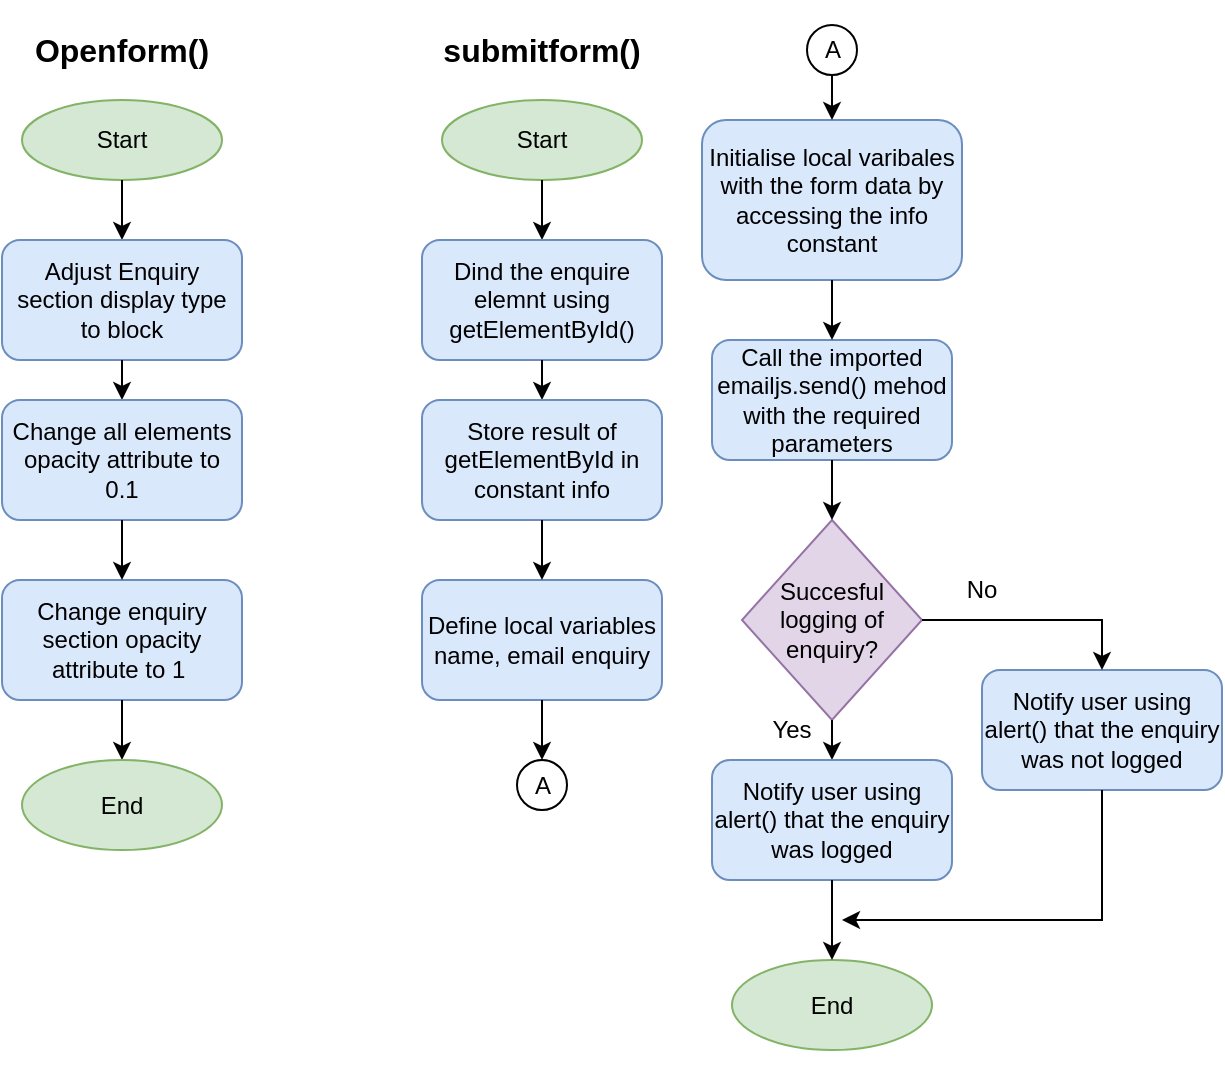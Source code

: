 <mxfile version="22.0.2" type="device">
  <diagram name="Page-1" id="gIxx88ysJHSLrIaUWMS7">
    <mxGraphModel dx="1400" dy="2061" grid="1" gridSize="10" guides="1" tooltips="1" connect="1" arrows="1" fold="1" page="1" pageScale="1" pageWidth="827" pageHeight="1169" math="0" shadow="0">
      <root>
        <mxCell id="0" />
        <mxCell id="1" parent="0" />
        <mxCell id="-Q8624mswjZ05V7US0P7-1" value="Start" style="ellipse;whiteSpace=wrap;html=1;fillColor=#d5e8d4;strokeColor=#82b366;" parent="1" vertex="1">
          <mxGeometry x="50" y="20" width="100" height="40" as="geometry" />
        </mxCell>
        <mxCell id="-Q8624mswjZ05V7US0P7-2" value="" style="endArrow=classic;html=1;rounded=0;exitX=0.5;exitY=1;exitDx=0;exitDy=0;" parent="1" source="-Q8624mswjZ05V7US0P7-1" edge="1">
          <mxGeometry width="50" height="50" relative="1" as="geometry">
            <mxPoint x="190" y="110" as="sourcePoint" />
            <mxPoint x="100" y="90" as="targetPoint" />
          </mxGeometry>
        </mxCell>
        <mxCell id="-Q8624mswjZ05V7US0P7-3" value="Adjust Enquiry section display type to block" style="rounded=1;whiteSpace=wrap;html=1;fillColor=#dae8fc;strokeColor=#6c8ebf;" parent="1" vertex="1">
          <mxGeometry x="40" y="90" width="120" height="60" as="geometry" />
        </mxCell>
        <mxCell id="-Q8624mswjZ05V7US0P7-4" value="" style="endArrow=classic;html=1;rounded=0;exitX=0.5;exitY=1;exitDx=0;exitDy=0;" parent="1" source="-Q8624mswjZ05V7US0P7-3" edge="1">
          <mxGeometry width="50" height="50" relative="1" as="geometry">
            <mxPoint x="190" y="220" as="sourcePoint" />
            <mxPoint x="100" y="170" as="targetPoint" />
          </mxGeometry>
        </mxCell>
        <mxCell id="-Q8624mswjZ05V7US0P7-5" value="Change all elements opacity attribute to 0.1" style="rounded=1;whiteSpace=wrap;html=1;fillColor=#dae8fc;strokeColor=#6c8ebf;" parent="1" vertex="1">
          <mxGeometry x="40" y="170" width="120" height="60" as="geometry" />
        </mxCell>
        <mxCell id="-Q8624mswjZ05V7US0P7-6" value="Change enquiry section opacity attribute to 1&amp;nbsp;" style="rounded=1;whiteSpace=wrap;html=1;fillColor=#dae8fc;strokeColor=#6c8ebf;" parent="1" vertex="1">
          <mxGeometry x="40" y="260" width="120" height="60" as="geometry" />
        </mxCell>
        <mxCell id="-Q8624mswjZ05V7US0P7-7" value="" style="endArrow=classic;html=1;rounded=0;exitX=0.5;exitY=1;exitDx=0;exitDy=0;" parent="1" source="-Q8624mswjZ05V7US0P7-5" edge="1">
          <mxGeometry width="50" height="50" relative="1" as="geometry">
            <mxPoint x="190" y="220" as="sourcePoint" />
            <mxPoint x="100" y="260" as="targetPoint" />
          </mxGeometry>
        </mxCell>
        <mxCell id="-Q8624mswjZ05V7US0P7-9" value="" style="endArrow=classic;html=1;rounded=0;exitX=0.5;exitY=1;exitDx=0;exitDy=0;" parent="1" source="-Q8624mswjZ05V7US0P7-6" edge="1">
          <mxGeometry width="50" height="50" relative="1" as="geometry">
            <mxPoint x="190" y="290" as="sourcePoint" />
            <mxPoint x="100" y="350" as="targetPoint" />
          </mxGeometry>
        </mxCell>
        <mxCell id="-Q8624mswjZ05V7US0P7-10" value="End" style="ellipse;whiteSpace=wrap;html=1;fillColor=#d5e8d4;strokeColor=#82b366;" parent="1" vertex="1">
          <mxGeometry x="50" y="350" width="100" height="45" as="geometry" />
        </mxCell>
        <mxCell id="-Q8624mswjZ05V7US0P7-11" value="&lt;b&gt;&lt;font style=&quot;font-size: 16px;&quot;&gt;Openform()&lt;/font&gt;&lt;/b&gt;" style="text;html=1;strokeColor=none;fillColor=none;align=center;verticalAlign=middle;whiteSpace=wrap;rounded=0;" parent="1" vertex="1">
          <mxGeometry x="55" y="-30" width="90" height="50" as="geometry" />
        </mxCell>
        <mxCell id="-Q8624mswjZ05V7US0P7-12" value="&lt;b&gt;&lt;font style=&quot;font-size: 16px;&quot;&gt;submitform()&lt;/font&gt;&lt;/b&gt;" style="text;html=1;strokeColor=none;fillColor=none;align=center;verticalAlign=middle;whiteSpace=wrap;rounded=0;" parent="1" vertex="1">
          <mxGeometry x="255" y="-30" width="110" height="50" as="geometry" />
        </mxCell>
        <mxCell id="-Q8624mswjZ05V7US0P7-13" value="Start" style="ellipse;whiteSpace=wrap;html=1;fillColor=#d5e8d4;strokeColor=#82b366;" parent="1" vertex="1">
          <mxGeometry x="260" y="20" width="100" height="40" as="geometry" />
        </mxCell>
        <mxCell id="-Q8624mswjZ05V7US0P7-14" value="" style="endArrow=classic;html=1;rounded=0;exitX=0.5;exitY=1;exitDx=0;exitDy=0;" parent="1" source="-Q8624mswjZ05V7US0P7-13" edge="1">
          <mxGeometry width="50" height="50" relative="1" as="geometry">
            <mxPoint x="400" y="110" as="sourcePoint" />
            <mxPoint x="310" y="90" as="targetPoint" />
          </mxGeometry>
        </mxCell>
        <mxCell id="-Q8624mswjZ05V7US0P7-15" value="Dind the enquire elemnt using getElementById()" style="rounded=1;whiteSpace=wrap;html=1;fillColor=#dae8fc;strokeColor=#6c8ebf;" parent="1" vertex="1">
          <mxGeometry x="250" y="90" width="120" height="60" as="geometry" />
        </mxCell>
        <mxCell id="-Q8624mswjZ05V7US0P7-16" value="" style="endArrow=classic;html=1;rounded=0;exitX=0.5;exitY=1;exitDx=0;exitDy=0;" parent="1" source="-Q8624mswjZ05V7US0P7-15" edge="1">
          <mxGeometry width="50" height="50" relative="1" as="geometry">
            <mxPoint x="400" y="220" as="sourcePoint" />
            <mxPoint x="310" y="170" as="targetPoint" />
          </mxGeometry>
        </mxCell>
        <mxCell id="-Q8624mswjZ05V7US0P7-17" value="Store result of getElementById in constant info" style="rounded=1;whiteSpace=wrap;html=1;fillColor=#dae8fc;strokeColor=#6c8ebf;" parent="1" vertex="1">
          <mxGeometry x="250" y="170" width="120" height="60" as="geometry" />
        </mxCell>
        <mxCell id="-Q8624mswjZ05V7US0P7-18" value="Define local variables name, email enquiry" style="rounded=1;whiteSpace=wrap;html=1;fillColor=#dae8fc;strokeColor=#6c8ebf;" parent="1" vertex="1">
          <mxGeometry x="250" y="260" width="120" height="60" as="geometry" />
        </mxCell>
        <mxCell id="-Q8624mswjZ05V7US0P7-19" value="" style="endArrow=classic;html=1;rounded=0;exitX=0.5;exitY=1;exitDx=0;exitDy=0;" parent="1" source="-Q8624mswjZ05V7US0P7-17" edge="1">
          <mxGeometry width="50" height="50" relative="1" as="geometry">
            <mxPoint x="400" y="220" as="sourcePoint" />
            <mxPoint x="310" y="260" as="targetPoint" />
          </mxGeometry>
        </mxCell>
        <mxCell id="-Q8624mswjZ05V7US0P7-20" value="" style="endArrow=classic;html=1;rounded=0;exitX=0.5;exitY=1;exitDx=0;exitDy=0;" parent="1" source="-Q8624mswjZ05V7US0P7-18" edge="1">
          <mxGeometry width="50" height="50" relative="1" as="geometry">
            <mxPoint x="400" y="290" as="sourcePoint" />
            <mxPoint x="310" y="350" as="targetPoint" />
          </mxGeometry>
        </mxCell>
        <mxCell id="-Q8624mswjZ05V7US0P7-21" value="End" style="ellipse;whiteSpace=wrap;html=1;fillColor=#d5e8d4;strokeColor=#82b366;" parent="1" vertex="1">
          <mxGeometry x="405" y="450" width="100" height="45" as="geometry" />
        </mxCell>
        <mxCell id="my9wU-bLxeAdZ-Nptw-3-1" value="Initialise local varibales with the form data by accessing the info constant" style="rounded=1;whiteSpace=wrap;html=1;fillColor=#dae8fc;strokeColor=#6c8ebf;" vertex="1" parent="1">
          <mxGeometry x="390" y="30" width="130" height="80" as="geometry" />
        </mxCell>
        <mxCell id="my9wU-bLxeAdZ-Nptw-3-2" value="Call the imported emailjs.send() mehod with the required parameters" style="rounded=1;whiteSpace=wrap;html=1;fillColor=#dae8fc;strokeColor=#6c8ebf;" vertex="1" parent="1">
          <mxGeometry x="395" y="140" width="120" height="60" as="geometry" />
        </mxCell>
        <mxCell id="my9wU-bLxeAdZ-Nptw-3-3" value="" style="endArrow=classic;html=1;rounded=0;exitX=0.5;exitY=1;exitDx=0;exitDy=0;" edge="1" parent="1" source="my9wU-bLxeAdZ-Nptw-3-1">
          <mxGeometry width="50" height="50" relative="1" as="geometry">
            <mxPoint x="485" y="300" as="sourcePoint" />
            <mxPoint x="455" y="140" as="targetPoint" />
          </mxGeometry>
        </mxCell>
        <mxCell id="my9wU-bLxeAdZ-Nptw-3-4" value="Succesful logging of enquiry?" style="rhombus;whiteSpace=wrap;html=1;fillColor=#e1d5e7;strokeColor=#9673a6;" vertex="1" parent="1">
          <mxGeometry x="410" y="230" width="90" height="100" as="geometry" />
        </mxCell>
        <mxCell id="my9wU-bLxeAdZ-Nptw-3-5" value="" style="endArrow=classic;html=1;rounded=0;exitX=0.5;exitY=1;exitDx=0;exitDy=0;" edge="1" parent="1" source="my9wU-bLxeAdZ-Nptw-3-2">
          <mxGeometry width="50" height="50" relative="1" as="geometry">
            <mxPoint x="485" y="280" as="sourcePoint" />
            <mxPoint x="455" y="230" as="targetPoint" />
          </mxGeometry>
        </mxCell>
        <mxCell id="my9wU-bLxeAdZ-Nptw-3-6" value="" style="endArrow=classic;html=1;rounded=0;exitX=0.5;exitY=1;exitDx=0;exitDy=0;" edge="1" parent="1" source="my9wU-bLxeAdZ-Nptw-3-4">
          <mxGeometry width="50" height="50" relative="1" as="geometry">
            <mxPoint x="485" y="350" as="sourcePoint" />
            <mxPoint x="455" y="350" as="targetPoint" />
          </mxGeometry>
        </mxCell>
        <mxCell id="my9wU-bLxeAdZ-Nptw-3-7" value="Notify user using alert() that the enquiry was logged" style="rounded=1;whiteSpace=wrap;html=1;fillColor=#dae8fc;strokeColor=#6c8ebf;" vertex="1" parent="1">
          <mxGeometry x="395" y="350" width="120" height="60" as="geometry" />
        </mxCell>
        <mxCell id="my9wU-bLxeAdZ-Nptw-3-8" value="" style="endArrow=classic;html=1;rounded=0;exitX=0.5;exitY=1;exitDx=0;exitDy=0;" edge="1" parent="1" source="my9wU-bLxeAdZ-Nptw-3-7">
          <mxGeometry width="50" height="50" relative="1" as="geometry">
            <mxPoint x="485" y="380" as="sourcePoint" />
            <mxPoint x="455" y="450" as="targetPoint" />
          </mxGeometry>
        </mxCell>
        <mxCell id="my9wU-bLxeAdZ-Nptw-3-9" style="edgeStyle=orthogonalEdgeStyle;rounded=0;orthogonalLoop=1;jettySize=auto;html=1;exitX=0.5;exitY=1;exitDx=0;exitDy=0;" edge="1" parent="1" source="-Q8624mswjZ05V7US0P7-21" target="-Q8624mswjZ05V7US0P7-21">
          <mxGeometry relative="1" as="geometry" />
        </mxCell>
        <mxCell id="my9wU-bLxeAdZ-Nptw-3-11" value="No" style="text;html=1;strokeColor=none;fillColor=none;align=center;verticalAlign=middle;whiteSpace=wrap;rounded=0;" vertex="1" parent="1">
          <mxGeometry x="500" y="250" width="60" height="30" as="geometry" />
        </mxCell>
        <mxCell id="my9wU-bLxeAdZ-Nptw-3-12" value="Yes" style="text;html=1;strokeColor=none;fillColor=none;align=center;verticalAlign=middle;whiteSpace=wrap;rounded=0;" vertex="1" parent="1">
          <mxGeometry x="405" y="320" width="60" height="30" as="geometry" />
        </mxCell>
        <mxCell id="my9wU-bLxeAdZ-Nptw-3-14" value="A" style="ellipse;whiteSpace=wrap;html=1;aspect=fixed;" vertex="1" parent="1">
          <mxGeometry x="297.5" y="350" width="25" height="25" as="geometry" />
        </mxCell>
        <mxCell id="my9wU-bLxeAdZ-Nptw-3-15" value="A" style="ellipse;whiteSpace=wrap;html=1;aspect=fixed;" vertex="1" parent="1">
          <mxGeometry x="442.5" y="-17.5" width="25" height="25" as="geometry" />
        </mxCell>
        <mxCell id="my9wU-bLxeAdZ-Nptw-3-16" value="" style="endArrow=classic;html=1;rounded=0;exitX=0.5;exitY=1;exitDx=0;exitDy=0;entryX=0.5;entryY=0;entryDx=0;entryDy=0;" edge="1" parent="1" source="my9wU-bLxeAdZ-Nptw-3-15" target="my9wU-bLxeAdZ-Nptw-3-1">
          <mxGeometry width="50" height="50" relative="1" as="geometry">
            <mxPoint x="260" y="270" as="sourcePoint" />
            <mxPoint x="310" y="220" as="targetPoint" />
          </mxGeometry>
        </mxCell>
        <mxCell id="my9wU-bLxeAdZ-Nptw-3-18" value="Notify user using alert() that the enquiry was not logged" style="rounded=1;whiteSpace=wrap;html=1;fillColor=#dae8fc;strokeColor=#6c8ebf;" vertex="1" parent="1">
          <mxGeometry x="530" y="305" width="120" height="60" as="geometry" />
        </mxCell>
        <mxCell id="my9wU-bLxeAdZ-Nptw-3-19" value="" style="endArrow=classic;html=1;rounded=0;entryX=0.5;entryY=0;entryDx=0;entryDy=0;" edge="1" parent="1" target="my9wU-bLxeAdZ-Nptw-3-18">
          <mxGeometry width="50" height="50" relative="1" as="geometry">
            <mxPoint x="500" y="280" as="sourcePoint" />
            <mxPoint x="310" y="300" as="targetPoint" />
            <Array as="points">
              <mxPoint x="590" y="280" />
            </Array>
          </mxGeometry>
        </mxCell>
        <mxCell id="my9wU-bLxeAdZ-Nptw-3-20" value="" style="endArrow=classic;html=1;rounded=0;exitX=0.5;exitY=1;exitDx=0;exitDy=0;" edge="1" parent="1" source="my9wU-bLxeAdZ-Nptw-3-18">
          <mxGeometry width="50" height="50" relative="1" as="geometry">
            <mxPoint x="260" y="350" as="sourcePoint" />
            <mxPoint x="460" y="430" as="targetPoint" />
            <Array as="points">
              <mxPoint x="590" y="430" />
            </Array>
          </mxGeometry>
        </mxCell>
      </root>
    </mxGraphModel>
  </diagram>
</mxfile>
